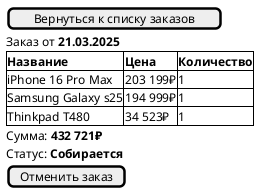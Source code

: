 @startsalt Заказ
{
  [Вернуться к списку заказов]
  Заказ от <b>21.03.2025
  {#
    <b>Название        | <b>Цена  | <b>Количество
    iPhone 16 Pro Max  | 203 199₽ | 1
    Samsung Galaxy s25 | 194 999₽ | 1
    Thinkpad T480      | 34 523₽  | 1
  }
  Сумма: <b>432 721₽
  Статус: <b>Собирается
  [Отменить заказ]
}
@endsalt
